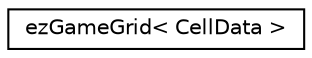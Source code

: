 digraph "Graphical Class Hierarchy"
{
 // LATEX_PDF_SIZE
  edge [fontname="Helvetica",fontsize="10",labelfontname="Helvetica",labelfontsize="10"];
  node [fontname="Helvetica",fontsize="10",shape=record];
  rankdir="LR";
  Node0 [label="ezGameGrid\< CellData \>",height=0.2,width=0.4,color="black", fillcolor="white", style="filled",URL="$d9/d8c/classez_game_grid.htm",tooltip="ezGameGrid is a general purpose 2D grid structure that has several convenience functions which are of..."];
}
